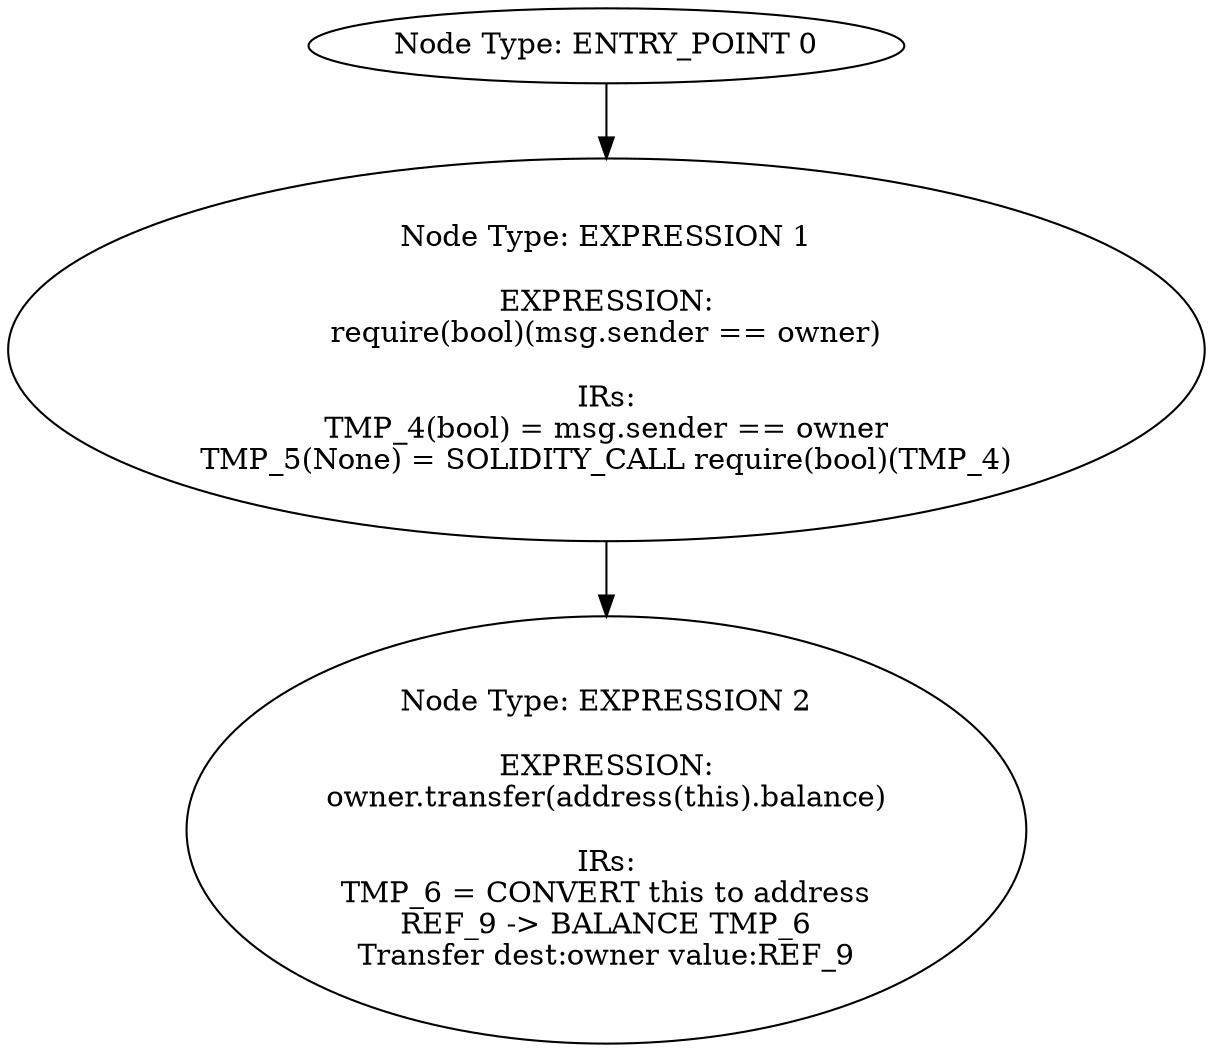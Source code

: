 digraph{
0[label="Node Type: ENTRY_POINT 0
"];
0->1;
1[label="Node Type: EXPRESSION 1

EXPRESSION:
require(bool)(msg.sender == owner)

IRs:
TMP_4(bool) = msg.sender == owner
TMP_5(None) = SOLIDITY_CALL require(bool)(TMP_4)"];
1->2;
2[label="Node Type: EXPRESSION 2

EXPRESSION:
owner.transfer(address(this).balance)

IRs:
TMP_6 = CONVERT this to address
REF_9 -> BALANCE TMP_6
Transfer dest:owner value:REF_9"];
}
